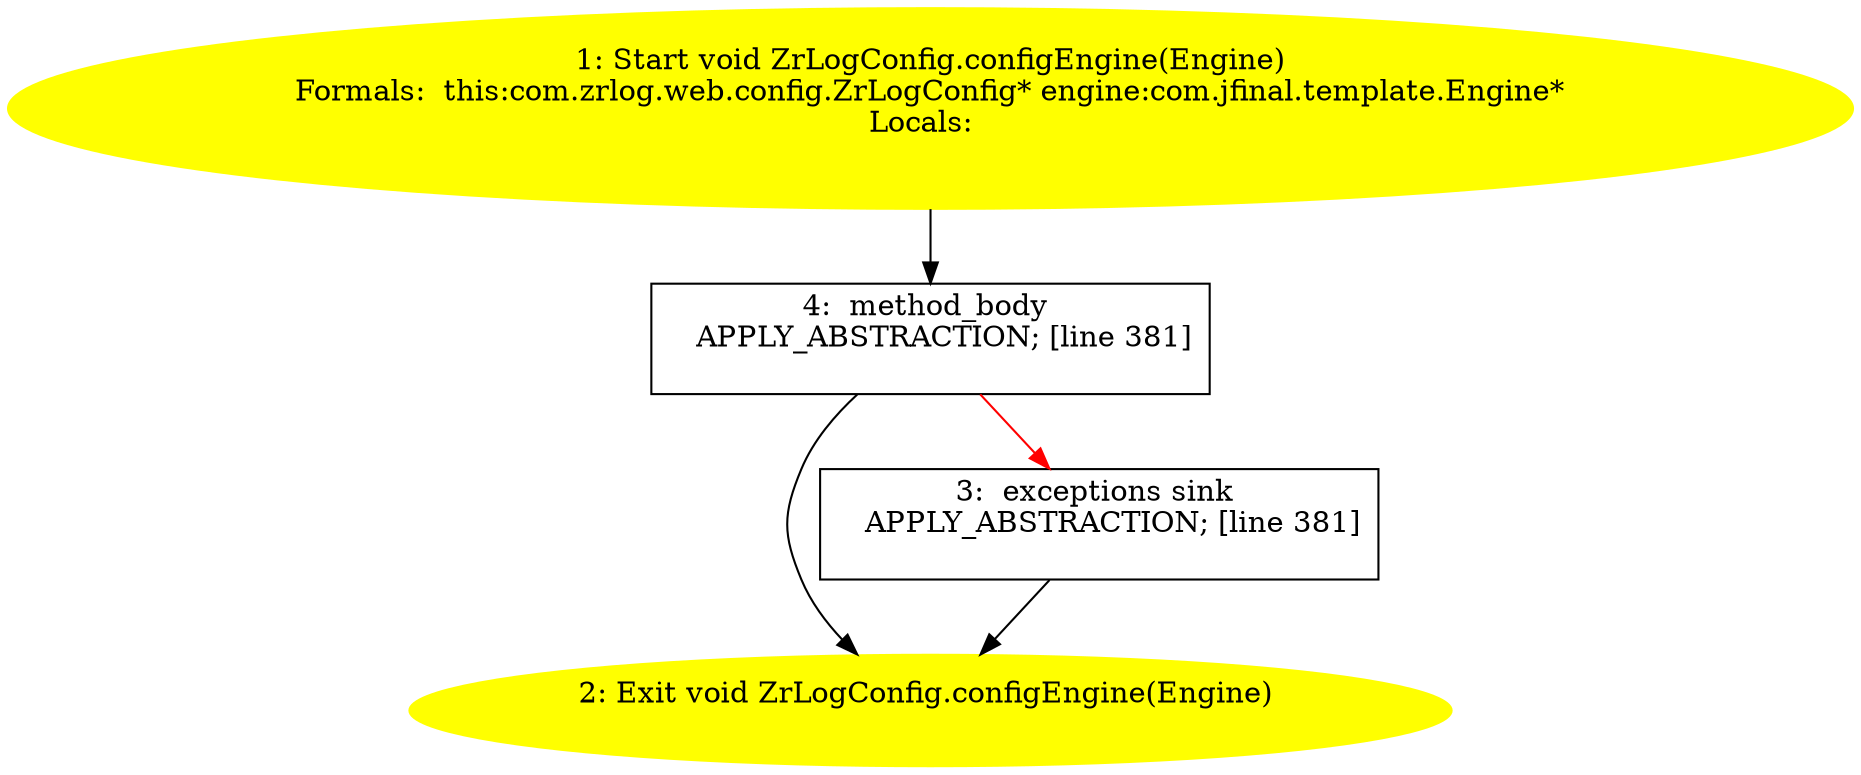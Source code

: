 /* @generated */
digraph cfg {
"com.zrlog.web.config.ZrLogConfig.configEngine(com.jfinal.template.Engine):void.ff3d3e2e87e56d797474768160a98c0f_1" [label="1: Start void ZrLogConfig.configEngine(Engine)\nFormals:  this:com.zrlog.web.config.ZrLogConfig* engine:com.jfinal.template.Engine*\nLocals:  \n  " color=yellow style=filled]
	

	 "com.zrlog.web.config.ZrLogConfig.configEngine(com.jfinal.template.Engine):void.ff3d3e2e87e56d797474768160a98c0f_1" -> "com.zrlog.web.config.ZrLogConfig.configEngine(com.jfinal.template.Engine):void.ff3d3e2e87e56d797474768160a98c0f_4" ;
"com.zrlog.web.config.ZrLogConfig.configEngine(com.jfinal.template.Engine):void.ff3d3e2e87e56d797474768160a98c0f_2" [label="2: Exit void ZrLogConfig.configEngine(Engine) \n  " color=yellow style=filled]
	

"com.zrlog.web.config.ZrLogConfig.configEngine(com.jfinal.template.Engine):void.ff3d3e2e87e56d797474768160a98c0f_3" [label="3:  exceptions sink \n   APPLY_ABSTRACTION; [line 381]\n " shape="box"]
	

	 "com.zrlog.web.config.ZrLogConfig.configEngine(com.jfinal.template.Engine):void.ff3d3e2e87e56d797474768160a98c0f_3" -> "com.zrlog.web.config.ZrLogConfig.configEngine(com.jfinal.template.Engine):void.ff3d3e2e87e56d797474768160a98c0f_2" ;
"com.zrlog.web.config.ZrLogConfig.configEngine(com.jfinal.template.Engine):void.ff3d3e2e87e56d797474768160a98c0f_4" [label="4:  method_body \n   APPLY_ABSTRACTION; [line 381]\n " shape="box"]
	

	 "com.zrlog.web.config.ZrLogConfig.configEngine(com.jfinal.template.Engine):void.ff3d3e2e87e56d797474768160a98c0f_4" -> "com.zrlog.web.config.ZrLogConfig.configEngine(com.jfinal.template.Engine):void.ff3d3e2e87e56d797474768160a98c0f_2" ;
	 "com.zrlog.web.config.ZrLogConfig.configEngine(com.jfinal.template.Engine):void.ff3d3e2e87e56d797474768160a98c0f_4" -> "com.zrlog.web.config.ZrLogConfig.configEngine(com.jfinal.template.Engine):void.ff3d3e2e87e56d797474768160a98c0f_3" [color="red" ];
}

